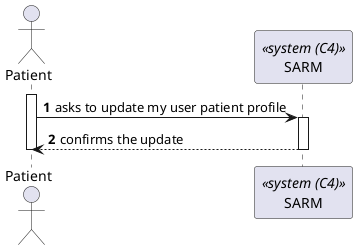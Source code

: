 @startuml process-view
autonumber

actor "Patient" as Patient
participant SARM as "SARM" <<system (C4)>>

activate Patient

    Patient -> SARM : asks to update my user patient profile
    
    activate SARM

        SARM --> Patient : confirms the update

    deactivate SARM

deactivate Patient

@enduml